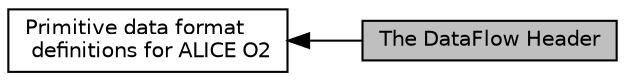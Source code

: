 digraph "The DataFlow Header"
{
  bgcolor="transparent";
  edge [fontname="Helvetica",fontsize="10",labelfontname="Helvetica",labelfontsize="10"];
  node [fontname="Helvetica",fontsize="10",shape=record];
  rankdir=LR;
  Node1 [label="Primitive data format\l definitions for ALICE O2",height=0.2,width=0.4,color="black",URL="$d8/d63/group__aliceo2__dataformat__primitives.html",tooltip="This module collects information about all primitive data formats. "];
  Node0 [label="The DataFlow Header",height=0.2,width=0.4,color="black", fillcolor="grey75", style="filled", fontcolor="black"];
  Node1->Node0 [shape=plaintext, dir="back", style="solid"];
}
